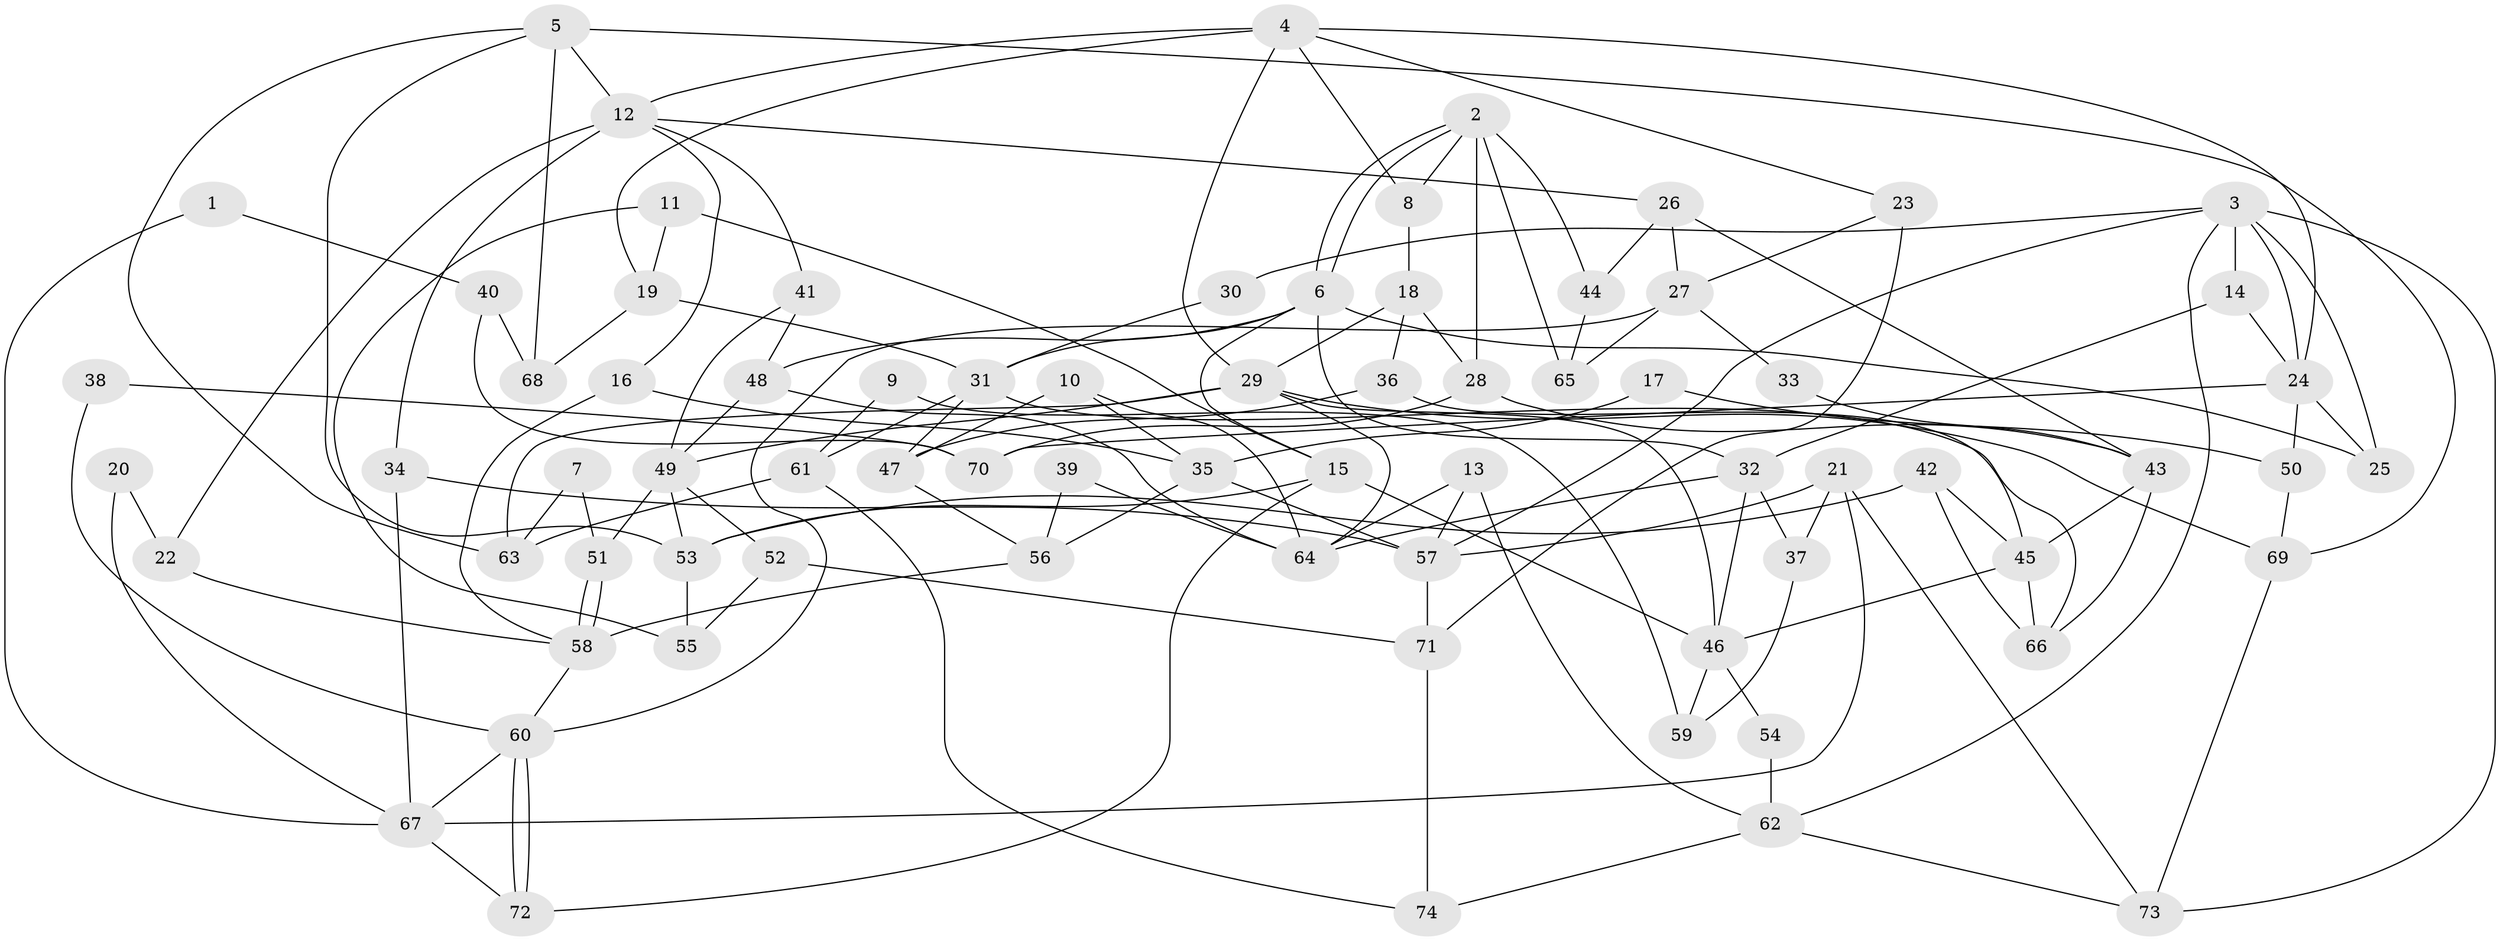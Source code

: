 // Generated by graph-tools (version 1.1) at 2025/15/03/09/25 04:15:16]
// undirected, 74 vertices, 148 edges
graph export_dot {
graph [start="1"]
  node [color=gray90,style=filled];
  1;
  2;
  3;
  4;
  5;
  6;
  7;
  8;
  9;
  10;
  11;
  12;
  13;
  14;
  15;
  16;
  17;
  18;
  19;
  20;
  21;
  22;
  23;
  24;
  25;
  26;
  27;
  28;
  29;
  30;
  31;
  32;
  33;
  34;
  35;
  36;
  37;
  38;
  39;
  40;
  41;
  42;
  43;
  44;
  45;
  46;
  47;
  48;
  49;
  50;
  51;
  52;
  53;
  54;
  55;
  56;
  57;
  58;
  59;
  60;
  61;
  62;
  63;
  64;
  65;
  66;
  67;
  68;
  69;
  70;
  71;
  72;
  73;
  74;
  1 -- 67;
  1 -- 40;
  2 -- 8;
  2 -- 6;
  2 -- 6;
  2 -- 28;
  2 -- 44;
  2 -- 65;
  3 -- 62;
  3 -- 25;
  3 -- 14;
  3 -- 24;
  3 -- 30;
  3 -- 57;
  3 -- 73;
  4 -- 19;
  4 -- 24;
  4 -- 8;
  4 -- 12;
  4 -- 23;
  4 -- 29;
  5 -- 53;
  5 -- 69;
  5 -- 12;
  5 -- 63;
  5 -- 68;
  6 -- 48;
  6 -- 15;
  6 -- 25;
  6 -- 31;
  6 -- 32;
  7 -- 63;
  7 -- 51;
  8 -- 18;
  9 -- 59;
  9 -- 61;
  10 -- 35;
  10 -- 47;
  10 -- 64;
  11 -- 55;
  11 -- 15;
  11 -- 19;
  12 -- 16;
  12 -- 22;
  12 -- 26;
  12 -- 34;
  12 -- 41;
  13 -- 64;
  13 -- 57;
  13 -- 62;
  14 -- 32;
  14 -- 24;
  15 -- 53;
  15 -- 46;
  15 -- 72;
  16 -- 58;
  16 -- 35;
  17 -- 50;
  17 -- 35;
  18 -- 28;
  18 -- 29;
  18 -- 36;
  19 -- 31;
  19 -- 68;
  20 -- 67;
  20 -- 22;
  21 -- 67;
  21 -- 73;
  21 -- 37;
  21 -- 57;
  22 -- 58;
  23 -- 27;
  23 -- 71;
  24 -- 25;
  24 -- 50;
  24 -- 70;
  26 -- 44;
  26 -- 27;
  26 -- 43;
  27 -- 60;
  27 -- 33;
  27 -- 65;
  28 -- 43;
  28 -- 70;
  29 -- 46;
  29 -- 49;
  29 -- 63;
  29 -- 64;
  29 -- 69;
  30 -- 31;
  31 -- 47;
  31 -- 61;
  31 -- 66;
  32 -- 64;
  32 -- 37;
  32 -- 46;
  33 -- 43;
  34 -- 57;
  34 -- 67;
  35 -- 57;
  35 -- 56;
  36 -- 45;
  36 -- 47;
  37 -- 59;
  38 -- 70;
  38 -- 60;
  39 -- 64;
  39 -- 56;
  40 -- 70;
  40 -- 68;
  41 -- 48;
  41 -- 49;
  42 -- 66;
  42 -- 45;
  42 -- 53;
  43 -- 45;
  43 -- 66;
  44 -- 65;
  45 -- 46;
  45 -- 66;
  46 -- 54;
  46 -- 59;
  47 -- 56;
  48 -- 64;
  48 -- 49;
  49 -- 51;
  49 -- 52;
  49 -- 53;
  50 -- 69;
  51 -- 58;
  51 -- 58;
  52 -- 71;
  52 -- 55;
  53 -- 55;
  54 -- 62;
  56 -- 58;
  57 -- 71;
  58 -- 60;
  60 -- 72;
  60 -- 72;
  60 -- 67;
  61 -- 63;
  61 -- 74;
  62 -- 74;
  62 -- 73;
  67 -- 72;
  69 -- 73;
  71 -- 74;
}
